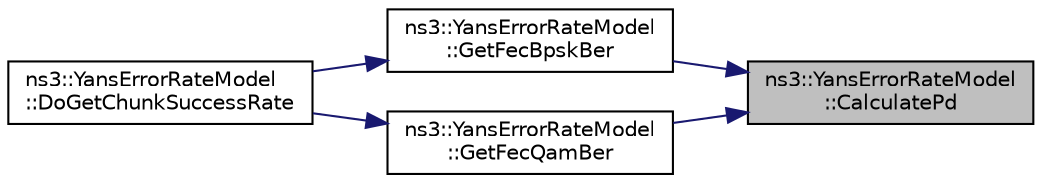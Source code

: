 digraph "ns3::YansErrorRateModel::CalculatePd"
{
 // LATEX_PDF_SIZE
  edge [fontname="Helvetica",fontsize="10",labelfontname="Helvetica",labelfontsize="10"];
  node [fontname="Helvetica",fontsize="10",shape=record];
  rankdir="RL";
  Node1 [label="ns3::YansErrorRateModel\l::CalculatePd",height=0.2,width=0.4,color="black", fillcolor="grey75", style="filled", fontcolor="black",tooltip=" "];
  Node1 -> Node2 [dir="back",color="midnightblue",fontsize="10",style="solid",fontname="Helvetica"];
  Node2 [label="ns3::YansErrorRateModel\l::GetFecBpskBer",height=0.2,width=0.4,color="black", fillcolor="white", style="filled",URL="$classns3_1_1_yans_error_rate_model.html#a635fbe095f71c4616de5918b1b5e3cc3",tooltip=" "];
  Node2 -> Node3 [dir="back",color="midnightblue",fontsize="10",style="solid",fontname="Helvetica"];
  Node3 [label="ns3::YansErrorRateModel\l::DoGetChunkSuccessRate",height=0.2,width=0.4,color="black", fillcolor="white", style="filled",URL="$classns3_1_1_yans_error_rate_model.html#af89a17618fe3ab8a80030a9ebd4aeab9",tooltip="A pure virtual method that must be implemented in the subclass."];
  Node1 -> Node4 [dir="back",color="midnightblue",fontsize="10",style="solid",fontname="Helvetica"];
  Node4 [label="ns3::YansErrorRateModel\l::GetFecQamBer",height=0.2,width=0.4,color="black", fillcolor="white", style="filled",URL="$classns3_1_1_yans_error_rate_model.html#ac38a323524a41b112e9774afa24241aa",tooltip=" "];
  Node4 -> Node3 [dir="back",color="midnightblue",fontsize="10",style="solid",fontname="Helvetica"];
}
